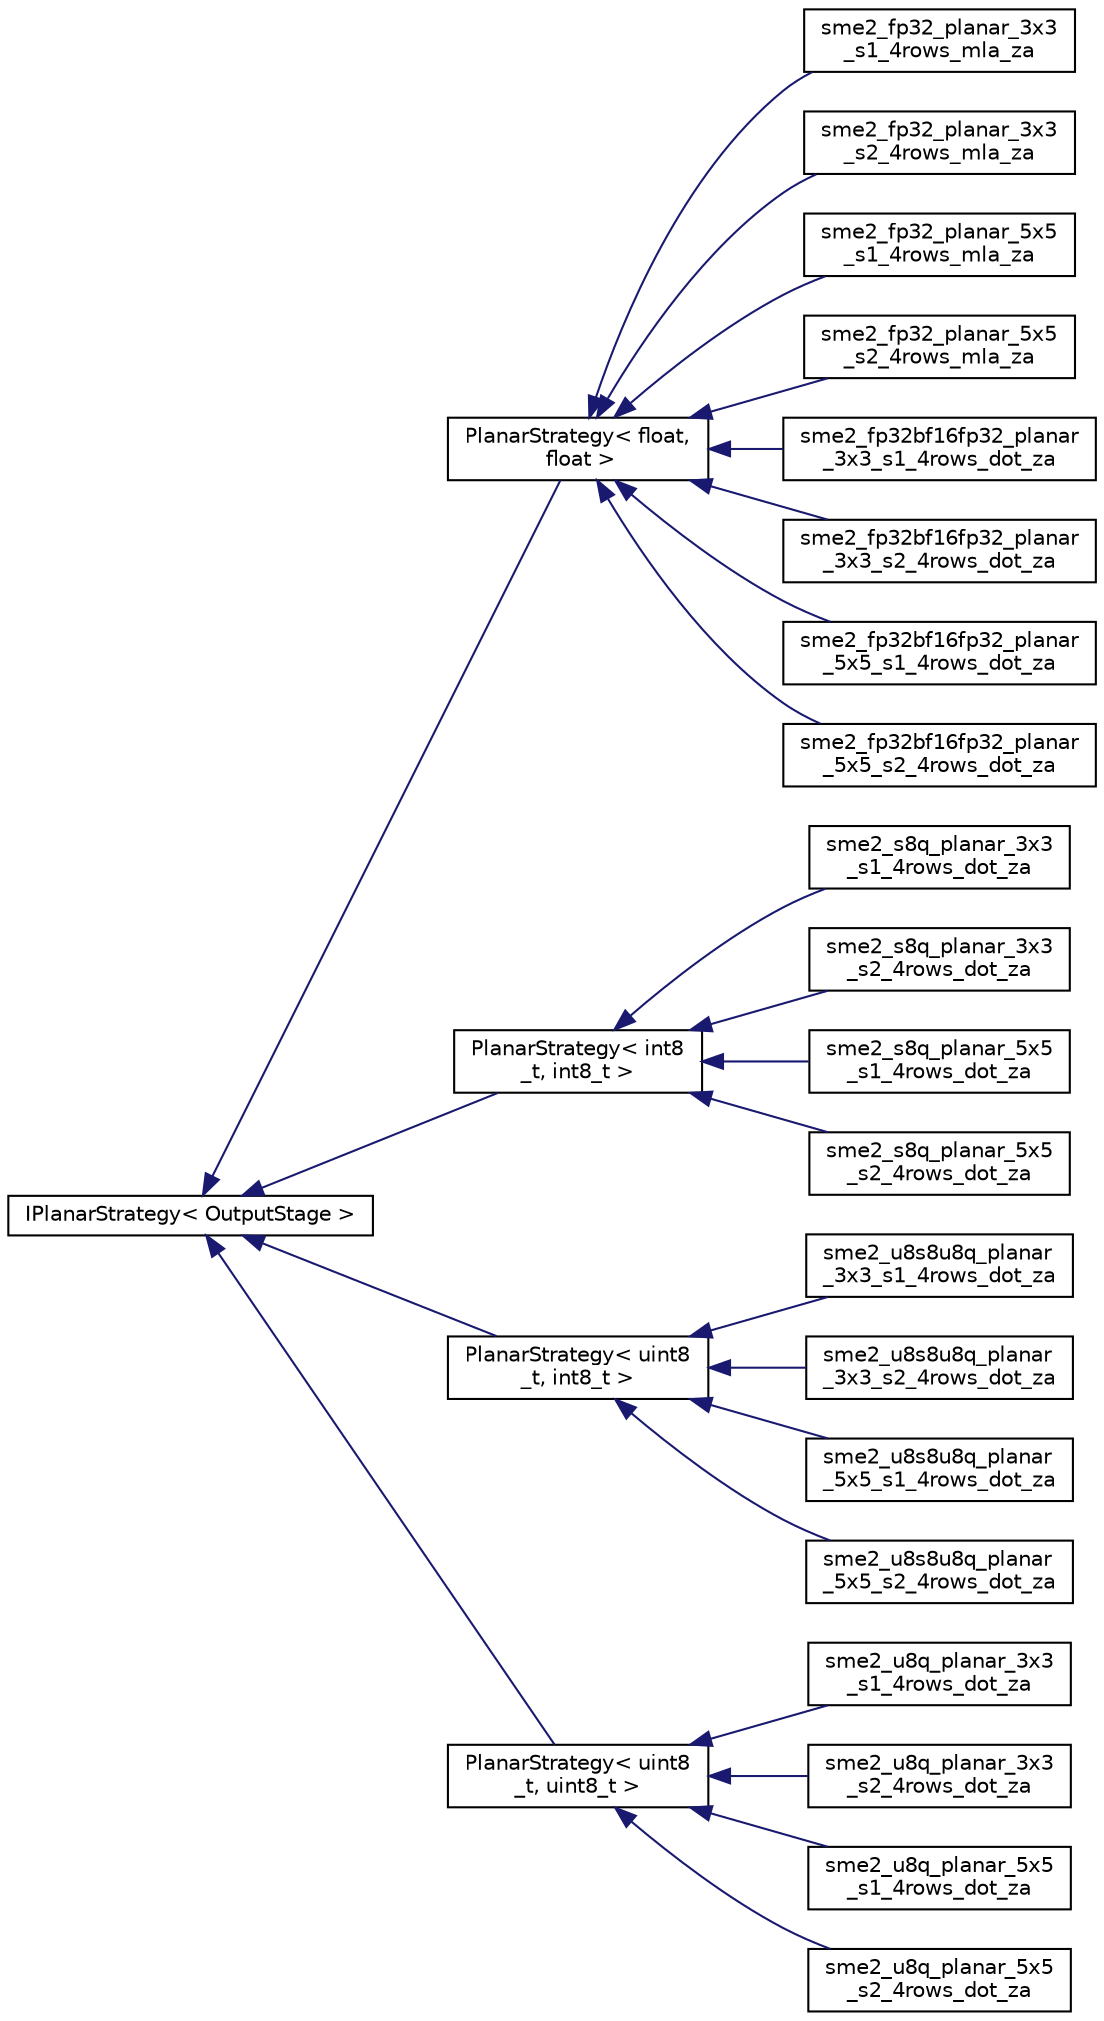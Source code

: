digraph "Graphical Class Hierarchy"
{
 // LATEX_PDF_SIZE
  edge [fontname="Helvetica",fontsize="10",labelfontname="Helvetica",labelfontsize="10"];
  node [fontname="Helvetica",fontsize="10",shape=record];
  rankdir="LR";
  Node0 [label="IPlanarStrategy\< OutputStage \>",height=0.2,width=0.4,color="black", fillcolor="white", style="filled",URL="$classarm__conv_1_1depthwise_1_1_i_planar_strategy.xhtml",tooltip=" "];
  Node0 -> Node1 [dir="back",color="midnightblue",fontsize="10",style="solid",fontname="Helvetica"];
  Node1 [label="PlanarStrategy\< float,\l float \>",height=0.2,width=0.4,color="black", fillcolor="white", style="filled",URL="$classarm__conv_1_1depthwise_1_1_planar_strategy.xhtml",tooltip=" "];
  Node1 -> Node2 [dir="back",color="midnightblue",fontsize="10",style="solid",fontname="Helvetica"];
  Node2 [label="sme2_fp32_planar_3x3\l_s1_4rows_mla_za",height=0.2,width=0.4,color="black", fillcolor="white", style="filled",URL="$classarm__conv_1_1depthwise_1_1sme2__fp32__planar__3x3__s1__4rows__mla__za.xhtml",tooltip=" "];
  Node1 -> Node3 [dir="back",color="midnightblue",fontsize="10",style="solid",fontname="Helvetica"];
  Node3 [label="sme2_fp32_planar_3x3\l_s2_4rows_mla_za",height=0.2,width=0.4,color="black", fillcolor="white", style="filled",URL="$classarm__conv_1_1depthwise_1_1sme2__fp32__planar__3x3__s2__4rows__mla__za.xhtml",tooltip=" "];
  Node1 -> Node4 [dir="back",color="midnightblue",fontsize="10",style="solid",fontname="Helvetica"];
  Node4 [label="sme2_fp32_planar_5x5\l_s1_4rows_mla_za",height=0.2,width=0.4,color="black", fillcolor="white", style="filled",URL="$classarm__conv_1_1depthwise_1_1sme2__fp32__planar__5x5__s1__4rows__mla__za.xhtml",tooltip=" "];
  Node1 -> Node5 [dir="back",color="midnightblue",fontsize="10",style="solid",fontname="Helvetica"];
  Node5 [label="sme2_fp32_planar_5x5\l_s2_4rows_mla_za",height=0.2,width=0.4,color="black", fillcolor="white", style="filled",URL="$classarm__conv_1_1depthwise_1_1sme2__fp32__planar__5x5__s2__4rows__mla__za.xhtml",tooltip=" "];
  Node1 -> Node6 [dir="back",color="midnightblue",fontsize="10",style="solid",fontname="Helvetica"];
  Node6 [label="sme2_fp32bf16fp32_planar\l_3x3_s1_4rows_dot_za",height=0.2,width=0.4,color="black", fillcolor="white", style="filled",URL="$classarm__conv_1_1depthwise_1_1sme2__fp32bf16fp32__planar__3x3__s1__4rows__dot__za.xhtml",tooltip=" "];
  Node1 -> Node7 [dir="back",color="midnightblue",fontsize="10",style="solid",fontname="Helvetica"];
  Node7 [label="sme2_fp32bf16fp32_planar\l_3x3_s2_4rows_dot_za",height=0.2,width=0.4,color="black", fillcolor="white", style="filled",URL="$classarm__conv_1_1depthwise_1_1sme2__fp32bf16fp32__planar__3x3__s2__4rows__dot__za.xhtml",tooltip=" "];
  Node1 -> Node8 [dir="back",color="midnightblue",fontsize="10",style="solid",fontname="Helvetica"];
  Node8 [label="sme2_fp32bf16fp32_planar\l_5x5_s1_4rows_dot_za",height=0.2,width=0.4,color="black", fillcolor="white", style="filled",URL="$classarm__conv_1_1depthwise_1_1sme2__fp32bf16fp32__planar__5x5__s1__4rows__dot__za.xhtml",tooltip=" "];
  Node1 -> Node9 [dir="back",color="midnightblue",fontsize="10",style="solid",fontname="Helvetica"];
  Node9 [label="sme2_fp32bf16fp32_planar\l_5x5_s2_4rows_dot_za",height=0.2,width=0.4,color="black", fillcolor="white", style="filled",URL="$classarm__conv_1_1depthwise_1_1sme2__fp32bf16fp32__planar__5x5__s2__4rows__dot__za.xhtml",tooltip=" "];
  Node0 -> Node10 [dir="back",color="midnightblue",fontsize="10",style="solid",fontname="Helvetica"];
  Node10 [label="PlanarStrategy\< int8\l_t, int8_t \>",height=0.2,width=0.4,color="black", fillcolor="white", style="filled",URL="$classarm__conv_1_1depthwise_1_1_planar_strategy.xhtml",tooltip=" "];
  Node10 -> Node11 [dir="back",color="midnightblue",fontsize="10",style="solid",fontname="Helvetica"];
  Node11 [label="sme2_s8q_planar_3x3\l_s1_4rows_dot_za",height=0.2,width=0.4,color="black", fillcolor="white", style="filled",URL="$classarm__conv_1_1depthwise_1_1sme2__s8q__planar__3x3__s1__4rows__dot__za.xhtml",tooltip=" "];
  Node10 -> Node12 [dir="back",color="midnightblue",fontsize="10",style="solid",fontname="Helvetica"];
  Node12 [label="sme2_s8q_planar_3x3\l_s2_4rows_dot_za",height=0.2,width=0.4,color="black", fillcolor="white", style="filled",URL="$classarm__conv_1_1depthwise_1_1sme2__s8q__planar__3x3__s2__4rows__dot__za.xhtml",tooltip=" "];
  Node10 -> Node13 [dir="back",color="midnightblue",fontsize="10",style="solid",fontname="Helvetica"];
  Node13 [label="sme2_s8q_planar_5x5\l_s1_4rows_dot_za",height=0.2,width=0.4,color="black", fillcolor="white", style="filled",URL="$classarm__conv_1_1depthwise_1_1sme2__s8q__planar__5x5__s1__4rows__dot__za.xhtml",tooltip=" "];
  Node10 -> Node14 [dir="back",color="midnightblue",fontsize="10",style="solid",fontname="Helvetica"];
  Node14 [label="sme2_s8q_planar_5x5\l_s2_4rows_dot_za",height=0.2,width=0.4,color="black", fillcolor="white", style="filled",URL="$classarm__conv_1_1depthwise_1_1sme2__s8q__planar__5x5__s2__4rows__dot__za.xhtml",tooltip=" "];
  Node0 -> Node15 [dir="back",color="midnightblue",fontsize="10",style="solid",fontname="Helvetica"];
  Node15 [label="PlanarStrategy\< uint8\l_t, int8_t \>",height=0.2,width=0.4,color="black", fillcolor="white", style="filled",URL="$classarm__conv_1_1depthwise_1_1_planar_strategy.xhtml",tooltip=" "];
  Node15 -> Node16 [dir="back",color="midnightblue",fontsize="10",style="solid",fontname="Helvetica"];
  Node16 [label="sme2_u8s8u8q_planar\l_3x3_s1_4rows_dot_za",height=0.2,width=0.4,color="black", fillcolor="white", style="filled",URL="$classarm__conv_1_1depthwise_1_1sme2__u8s8u8q__planar__3x3__s1__4rows__dot__za.xhtml",tooltip=" "];
  Node15 -> Node17 [dir="back",color="midnightblue",fontsize="10",style="solid",fontname="Helvetica"];
  Node17 [label="sme2_u8s8u8q_planar\l_3x3_s2_4rows_dot_za",height=0.2,width=0.4,color="black", fillcolor="white", style="filled",URL="$classarm__conv_1_1depthwise_1_1sme2__u8s8u8q__planar__3x3__s2__4rows__dot__za.xhtml",tooltip=" "];
  Node15 -> Node18 [dir="back",color="midnightblue",fontsize="10",style="solid",fontname="Helvetica"];
  Node18 [label="sme2_u8s8u8q_planar\l_5x5_s1_4rows_dot_za",height=0.2,width=0.4,color="black", fillcolor="white", style="filled",URL="$classarm__conv_1_1depthwise_1_1sme2__u8s8u8q__planar__5x5__s1__4rows__dot__za.xhtml",tooltip=" "];
  Node15 -> Node19 [dir="back",color="midnightblue",fontsize="10",style="solid",fontname="Helvetica"];
  Node19 [label="sme2_u8s8u8q_planar\l_5x5_s2_4rows_dot_za",height=0.2,width=0.4,color="black", fillcolor="white", style="filled",URL="$classarm__conv_1_1depthwise_1_1sme2__u8s8u8q__planar__5x5__s2__4rows__dot__za.xhtml",tooltip=" "];
  Node0 -> Node20 [dir="back",color="midnightblue",fontsize="10",style="solid",fontname="Helvetica"];
  Node20 [label="PlanarStrategy\< uint8\l_t, uint8_t \>",height=0.2,width=0.4,color="black", fillcolor="white", style="filled",URL="$classarm__conv_1_1depthwise_1_1_planar_strategy.xhtml",tooltip=" "];
  Node20 -> Node21 [dir="back",color="midnightblue",fontsize="10",style="solid",fontname="Helvetica"];
  Node21 [label="sme2_u8q_planar_3x3\l_s1_4rows_dot_za",height=0.2,width=0.4,color="black", fillcolor="white", style="filled",URL="$classarm__conv_1_1depthwise_1_1sme2__u8q__planar__3x3__s1__4rows__dot__za.xhtml",tooltip=" "];
  Node20 -> Node22 [dir="back",color="midnightblue",fontsize="10",style="solid",fontname="Helvetica"];
  Node22 [label="sme2_u8q_planar_3x3\l_s2_4rows_dot_za",height=0.2,width=0.4,color="black", fillcolor="white", style="filled",URL="$classarm__conv_1_1depthwise_1_1sme2__u8q__planar__3x3__s2__4rows__dot__za.xhtml",tooltip=" "];
  Node20 -> Node23 [dir="back",color="midnightblue",fontsize="10",style="solid",fontname="Helvetica"];
  Node23 [label="sme2_u8q_planar_5x5\l_s1_4rows_dot_za",height=0.2,width=0.4,color="black", fillcolor="white", style="filled",URL="$classarm__conv_1_1depthwise_1_1sme2__u8q__planar__5x5__s1__4rows__dot__za.xhtml",tooltip=" "];
  Node20 -> Node24 [dir="back",color="midnightblue",fontsize="10",style="solid",fontname="Helvetica"];
  Node24 [label="sme2_u8q_planar_5x5\l_s2_4rows_dot_za",height=0.2,width=0.4,color="black", fillcolor="white", style="filled",URL="$classarm__conv_1_1depthwise_1_1sme2__u8q__planar__5x5__s2__4rows__dot__za.xhtml",tooltip=" "];
}
